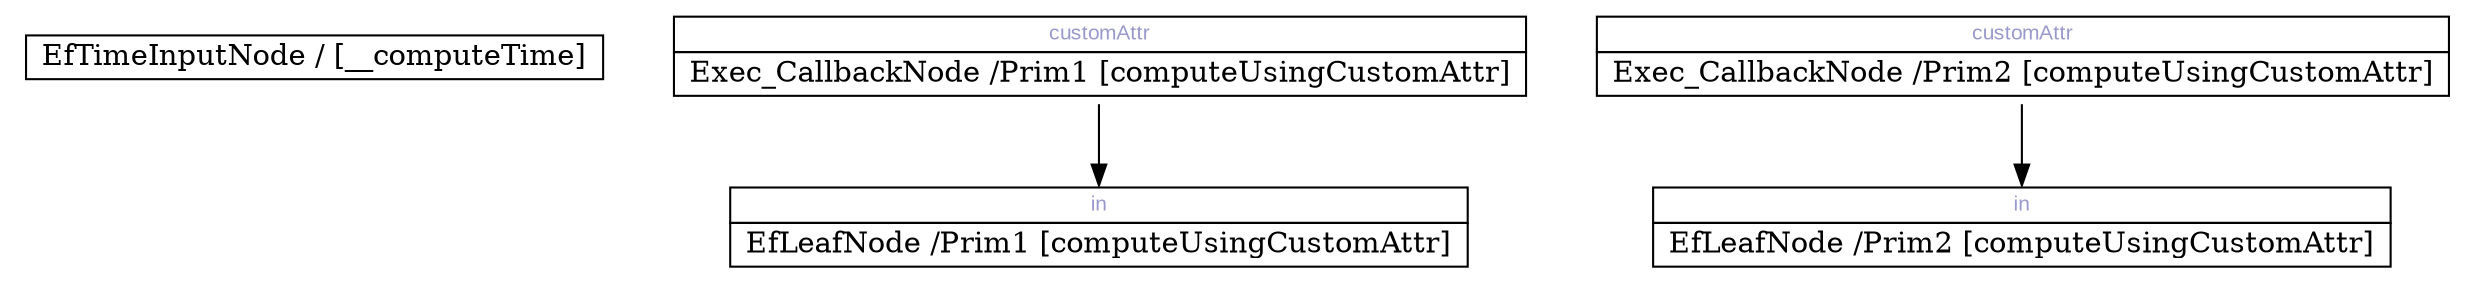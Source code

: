 digraph network {
	rankdir=TB;
	page="8.5, 11";

	node [shape=plaintext];
		"0x7fa24daa7bf0" [label=<
		<TABLE BORDER="0" CELLBORDER="1" CELLSPACING="0">
			<TR><TD COLSPAN="1"> EfTimeInputNode / [__computeTime] </TD></TR>
		</TABLE>>];
	node [shape=plaintext];
		"0x7fa2429d6a80" [label=<
		<TABLE BORDER="0" CELLBORDER="1" CELLSPACING="0">
			<TR><TD PORT="0x7fa242bce4c0" COLSPAN="1"><FONT POINT-SIZE="10" FACE="Arial" COLOR="#9999cc">customAttr</FONT></TD></TR>
			<TR><TD COLSPAN="1"> Exec_CallbackNode /Prim1 [computeUsingCustomAttr] </TD></TR>
		</TABLE>>];
	node [shape=plaintext];
		"0x7fa2548f8020" [label=<
		<TABLE BORDER="0" CELLBORDER="1" CELLSPACING="0">
			<TR><TD PORT="0x7fa242bce520" COLSPAN="1"><FONT POINT-SIZE="10" FACE="Arial" COLOR="#9999cc">in</FONT></TD></TR>
			<TR><TD COLSPAN="1"> EfLeafNode /Prim1 [computeUsingCustomAttr] </TD></TR>
		</TABLE>>];
	node [shape=plaintext];
		"0x7fa2429d6af0" [label=<
		<TABLE BORDER="0" CELLBORDER="1" CELLSPACING="0">
			<TR><TD PORT="0x7fa242bce610" COLSPAN="1"><FONT POINT-SIZE="10" FACE="Arial" COLOR="#9999cc">customAttr</FONT></TD></TR>
			<TR><TD COLSPAN="1"> Exec_CallbackNode /Prim2 [computeUsingCustomAttr] </TD></TR>
		</TABLE>>];
	node [shape=plaintext];
		"0x7fa2548f8110" [label=<
		<TABLE BORDER="0" CELLBORDER="1" CELLSPACING="0">
			<TR><TD PORT="0x7fa242bce670" COLSPAN="1"><FONT POINT-SIZE="10" FACE="Arial" COLOR="#9999cc">in</FONT></TD></TR>
			<TR><TD COLSPAN="1"> EfLeafNode /Prim2 [computeUsingCustomAttr] </TD></TR>
		</TABLE>>];
		"0x7fa2429d6a80" -> "0x7fa2548f8020":"0x7fa242bce520":n;
		"0x7fa2429d6af0" -> "0x7fa2548f8110":"0x7fa242bce670":n;
}
